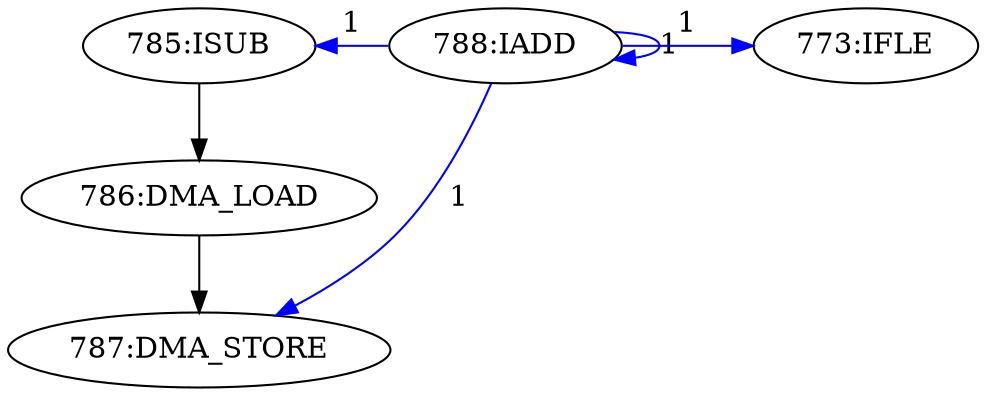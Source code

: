 digraph depgraph {
n0 [label="787:DMA_STORE"];
n1 [label="786:DMA_LOAD"];
n1 -> n0;
n2 [label="785:ISUB"];
n2 -> n1;
n3 [label="788:IADD"];
n3 -> n0 [constraint=false,color=blue,label="1"];
n3 -> n2 [constraint=false,color=blue,label="1"];
n3 -> n3 [constraint=false,color=blue,label="1"];
n4 [label="773:IFLE"];
n3 -> n4 [constraint=false,color=blue,label="1"];
}